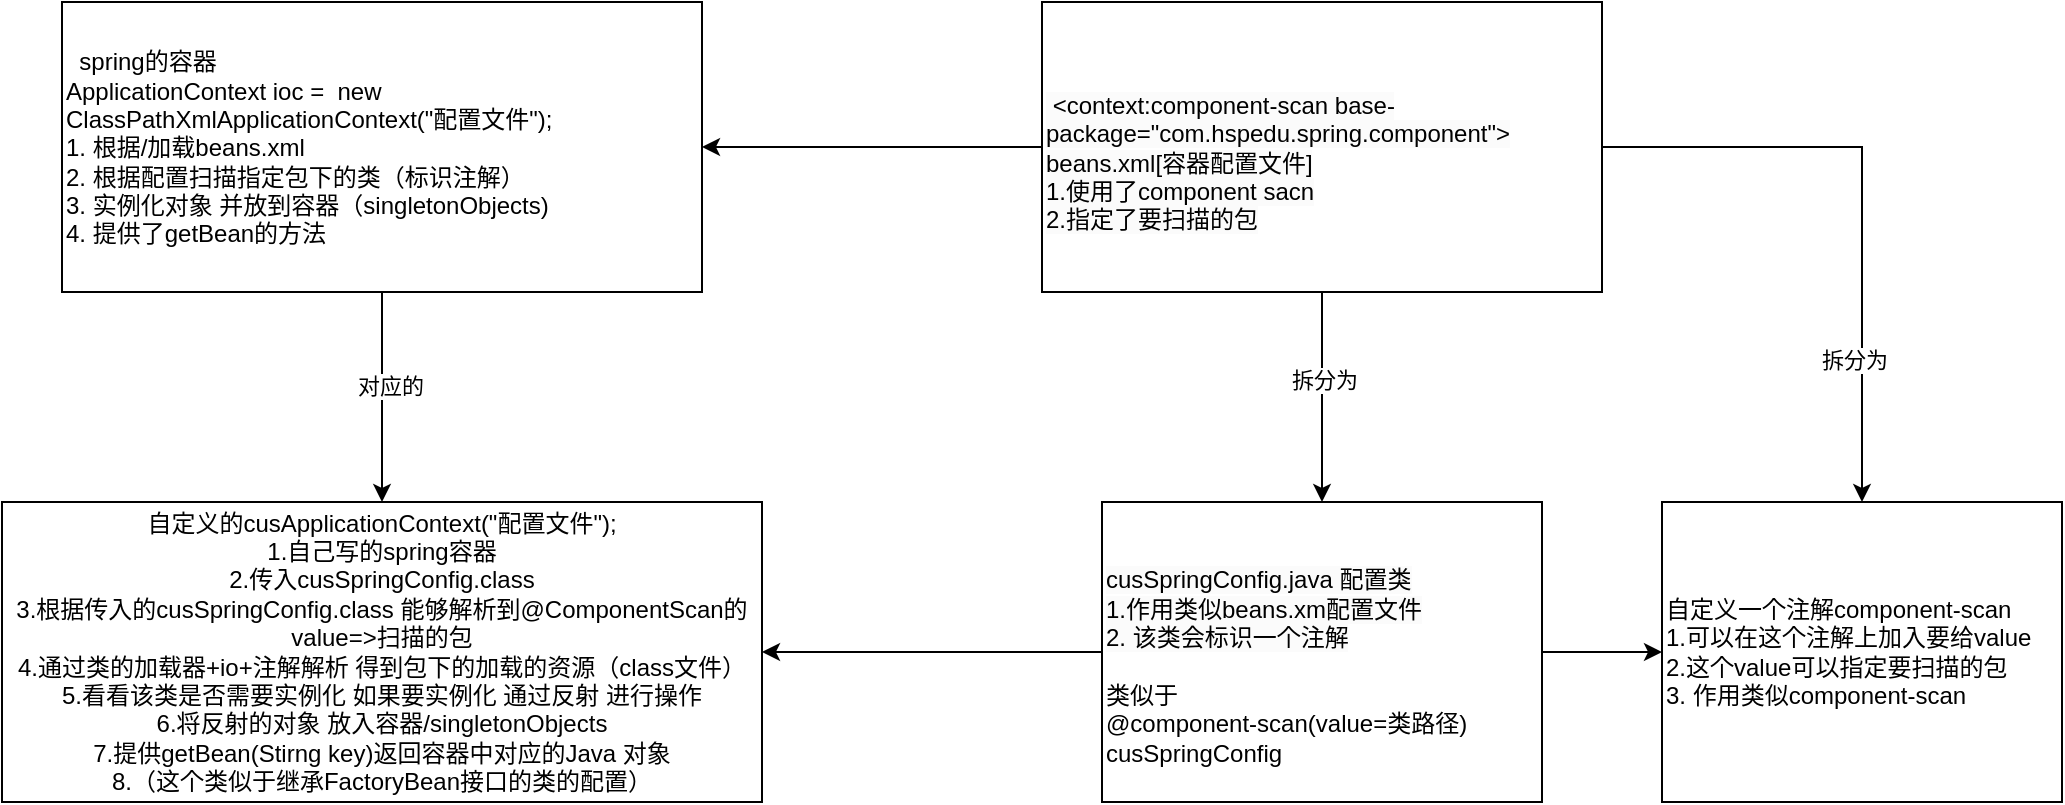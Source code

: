 <mxfile version="22.0.8" type="github">
  <diagram name="Page-1" id="soIrHBEtLX5w9lc7Hw6Y">
    <mxGraphModel dx="2284" dy="550" grid="1" gridSize="10" guides="1" tooltips="1" connect="1" arrows="1" fold="1" page="1" pageScale="1" pageWidth="850" pageHeight="1100" math="0" shadow="0">
      <root>
        <mxCell id="0" />
        <mxCell id="1" parent="0" />
        <mxCell id="kOco0NtQo6F_7J6Y6AoB-16" style="edgeStyle=orthogonalEdgeStyle;rounded=0;orthogonalLoop=1;jettySize=auto;html=1;" edge="1" parent="1" source="kOco0NtQo6F_7J6Y6AoB-4" target="kOco0NtQo6F_7J6Y6AoB-14">
          <mxGeometry relative="1" as="geometry" />
        </mxCell>
        <mxCell id="kOco0NtQo6F_7J6Y6AoB-17" value="对应的&lt;br&gt;" style="edgeLabel;html=1;align=center;verticalAlign=middle;resizable=0;points=[];" vertex="1" connectable="0" parent="kOco0NtQo6F_7J6Y6AoB-16">
          <mxGeometry x="-0.105" y="4" relative="1" as="geometry">
            <mxPoint as="offset" />
          </mxGeometry>
        </mxCell>
        <mxCell id="kOco0NtQo6F_7J6Y6AoB-4" value="&amp;nbsp; spring的容器&lt;br&gt;ApplicationContext ioc =&amp;nbsp; new ClassPathXmlApplicationContext(&quot;配置文件&quot;);&lt;br&gt;1. 根据/加载beans.xml&lt;br&gt;2. 根据配置扫描指定包下的类（标识注解）&lt;br&gt;3. 实例化对象 并放到容器（singletonObjects)&lt;br&gt;4. 提供了getBean的方法" style="whiteSpace=wrap;html=1;align=left;" vertex="1" parent="1">
          <mxGeometry x="20" y="40" width="320" height="145" as="geometry" />
        </mxCell>
        <mxCell id="kOco0NtQo6F_7J6Y6AoB-10" style="edgeStyle=orthogonalEdgeStyle;rounded=0;orthogonalLoop=1;jettySize=auto;html=1;entryX=1;entryY=0.5;entryDx=0;entryDy=0;" edge="1" parent="1" source="kOco0NtQo6F_7J6Y6AoB-9" target="kOco0NtQo6F_7J6Y6AoB-4">
          <mxGeometry relative="1" as="geometry" />
        </mxCell>
        <mxCell id="kOco0NtQo6F_7J6Y6AoB-19" style="edgeStyle=orthogonalEdgeStyle;rounded=0;orthogonalLoop=1;jettySize=auto;html=1;entryX=0.5;entryY=0;entryDx=0;entryDy=0;" edge="1" parent="1" source="kOco0NtQo6F_7J6Y6AoB-9" target="kOco0NtQo6F_7J6Y6AoB-12">
          <mxGeometry relative="1" as="geometry" />
        </mxCell>
        <mxCell id="kOco0NtQo6F_7J6Y6AoB-21" value="拆分为" style="edgeLabel;html=1;align=center;verticalAlign=middle;resizable=0;points=[];" vertex="1" connectable="0" parent="kOco0NtQo6F_7J6Y6AoB-19">
          <mxGeometry x="-0.162" y="1" relative="1" as="geometry">
            <mxPoint as="offset" />
          </mxGeometry>
        </mxCell>
        <mxCell id="kOco0NtQo6F_7J6Y6AoB-20" style="edgeStyle=orthogonalEdgeStyle;rounded=0;orthogonalLoop=1;jettySize=auto;html=1;" edge="1" parent="1" source="kOco0NtQo6F_7J6Y6AoB-9" target="kOco0NtQo6F_7J6Y6AoB-11">
          <mxGeometry relative="1" as="geometry" />
        </mxCell>
        <mxCell id="kOco0NtQo6F_7J6Y6AoB-22" value="拆分为" style="edgeLabel;html=1;align=center;verticalAlign=middle;resizable=0;points=[];" vertex="1" connectable="0" parent="kOco0NtQo6F_7J6Y6AoB-20">
          <mxGeometry x="0.539" y="-4" relative="1" as="geometry">
            <mxPoint as="offset" />
          </mxGeometry>
        </mxCell>
        <mxCell id="kOco0NtQo6F_7J6Y6AoB-9" value="&lt;br&gt;&lt;span style=&quot;color: rgb(0, 0, 0); font-family: Helvetica; font-size: 12px; font-style: normal; font-variant-ligatures: normal; font-variant-caps: normal; font-weight: 400; letter-spacing: normal; orphans: 2; text-indent: 0px; text-transform: none; widows: 2; word-spacing: 0px; -webkit-text-stroke-width: 0px; background-color: rgb(251, 251, 251); text-decoration-thickness: initial; text-decoration-style: initial; text-decoration-color: initial; float: none; display: inline !important;&quot;&gt;&amp;nbsp;&amp;lt;context:component-scan base-package=&quot;com.hspedu.spring.component&quot;&amp;gt;&lt;/span&gt;&lt;br style=&quot;border-color: var(--border-color); color: rgb(0, 0, 0); font-family: Helvetica; font-size: 12px; font-style: normal; font-variant-ligatures: normal; font-variant-caps: normal; font-weight: 400; letter-spacing: normal; orphans: 2; text-indent: 0px; text-transform: none; widows: 2; word-spacing: 0px; -webkit-text-stroke-width: 0px; background-color: rgb(251, 251, 251); text-decoration-thickness: initial; text-decoration-style: initial; text-decoration-color: initial;&quot;&gt;&lt;span style=&quot;color: rgb(0, 0, 0); font-family: Helvetica; font-size: 12px; font-style: normal; font-variant-ligatures: normal; font-variant-caps: normal; font-weight: 400; letter-spacing: normal; orphans: 2; text-indent: 0px; text-transform: none; widows: 2; word-spacing: 0px; -webkit-text-stroke-width: 0px; background-color: rgb(251, 251, 251); text-decoration-thickness: initial; text-decoration-style: initial; text-decoration-color: initial; float: none; display: inline !important;&quot;&gt;beans.xml[容器配置文件]&lt;/span&gt;&lt;br style=&quot;border-color: var(--border-color); color: rgb(0, 0, 0); font-family: Helvetica; font-size: 12px; font-style: normal; font-variant-ligatures: normal; font-variant-caps: normal; font-weight: 400; letter-spacing: normal; orphans: 2; text-indent: 0px; text-transform: none; widows: 2; word-spacing: 0px; -webkit-text-stroke-width: 0px; background-color: rgb(251, 251, 251); text-decoration-thickness: initial; text-decoration-style: initial; text-decoration-color: initial;&quot;&gt;&lt;span style=&quot;color: rgb(0, 0, 0); font-family: Helvetica; font-size: 12px; font-style: normal; font-variant-ligatures: normal; font-variant-caps: normal; font-weight: 400; letter-spacing: normal; orphans: 2; text-indent: 0px; text-transform: none; widows: 2; word-spacing: 0px; -webkit-text-stroke-width: 0px; background-color: rgb(251, 251, 251); text-decoration-thickness: initial; text-decoration-style: initial; text-decoration-color: initial; float: none; display: inline !important;&quot;&gt;1.使用了component sacn&lt;/span&gt;&lt;br style=&quot;border-color: var(--border-color); color: rgb(0, 0, 0); font-family: Helvetica; font-size: 12px; font-style: normal; font-variant-ligatures: normal; font-variant-caps: normal; font-weight: 400; letter-spacing: normal; orphans: 2; text-indent: 0px; text-transform: none; widows: 2; word-spacing: 0px; -webkit-text-stroke-width: 0px; background-color: rgb(251, 251, 251); text-decoration-thickness: initial; text-decoration-style: initial; text-decoration-color: initial;&quot;&gt;&lt;span style=&quot;color: rgb(0, 0, 0); font-family: Helvetica; font-size: 12px; font-style: normal; font-variant-ligatures: normal; font-variant-caps: normal; font-weight: 400; letter-spacing: normal; orphans: 2; text-indent: 0px; text-transform: none; widows: 2; word-spacing: 0px; -webkit-text-stroke-width: 0px; background-color: rgb(251, 251, 251); text-decoration-thickness: initial; text-decoration-style: initial; text-decoration-color: initial; float: none; display: inline !important;&quot;&gt;2.指定了要扫描的包&lt;/span&gt;&lt;br&gt;" style="rounded=0;whiteSpace=wrap;html=1;align=left;" vertex="1" parent="1">
          <mxGeometry x="510" y="40" width="280" height="145" as="geometry" />
        </mxCell>
        <mxCell id="kOco0NtQo6F_7J6Y6AoB-11" value="自定义一个注解component-scan&lt;br style=&quot;border-color: var(--border-color);&quot;&gt;&lt;span style=&quot;&quot;&gt;1.可以在这个注解上加入要给value&lt;/span&gt;&lt;br style=&quot;border-color: var(--border-color);&quot;&gt;&lt;span style=&quot;&quot;&gt;2.这个value可以指定要扫描的包&lt;/span&gt;&lt;br style=&quot;border-color: var(--border-color);&quot;&gt;&lt;span style=&quot;&quot;&gt;3. 作用类似component-scan&lt;/span&gt;" style="rounded=0;whiteSpace=wrap;html=1;align=left;" vertex="1" parent="1">
          <mxGeometry x="820" y="290" width="200" height="150" as="geometry" />
        </mxCell>
        <mxCell id="kOco0NtQo6F_7J6Y6AoB-13" style="edgeStyle=orthogonalEdgeStyle;rounded=0;orthogonalLoop=1;jettySize=auto;html=1;" edge="1" parent="1" source="kOco0NtQo6F_7J6Y6AoB-12" target="kOco0NtQo6F_7J6Y6AoB-11">
          <mxGeometry relative="1" as="geometry" />
        </mxCell>
        <mxCell id="kOco0NtQo6F_7J6Y6AoB-23" style="edgeStyle=orthogonalEdgeStyle;rounded=0;orthogonalLoop=1;jettySize=auto;html=1;exitX=0;exitY=0.5;exitDx=0;exitDy=0;entryX=1;entryY=0.5;entryDx=0;entryDy=0;" edge="1" parent="1" source="kOco0NtQo6F_7J6Y6AoB-12" target="kOco0NtQo6F_7J6Y6AoB-14">
          <mxGeometry relative="1" as="geometry" />
        </mxCell>
        <mxCell id="kOco0NtQo6F_7J6Y6AoB-12" value="&lt;br&gt;&lt;span style=&quot;color: rgb(0, 0, 0); font-family: Helvetica; font-size: 12px; font-style: normal; font-variant-ligatures: normal; font-variant-caps: normal; font-weight: 400; letter-spacing: normal; orphans: 2; text-indent: 0px; text-transform: none; widows: 2; word-spacing: 0px; -webkit-text-stroke-width: 0px; background-color: rgb(251, 251, 251); text-decoration-thickness: initial; text-decoration-style: initial; text-decoration-color: initial; float: none; display: inline !important;&quot;&gt;cusSpringConfig.java 配置类&lt;/span&gt;&lt;br style=&quot;border-color: var(--border-color); color: rgb(0, 0, 0); font-family: Helvetica; font-size: 12px; font-style: normal; font-variant-ligatures: normal; font-variant-caps: normal; font-weight: 400; letter-spacing: normal; orphans: 2; text-indent: 0px; text-transform: none; widows: 2; word-spacing: 0px; -webkit-text-stroke-width: 0px; background-color: rgb(251, 251, 251); text-decoration-thickness: initial; text-decoration-style: initial; text-decoration-color: initial;&quot;&gt;&lt;span style=&quot;color: rgb(0, 0, 0); font-family: Helvetica; font-size: 12px; font-style: normal; font-variant-ligatures: normal; font-variant-caps: normal; font-weight: 400; letter-spacing: normal; orphans: 2; text-indent: 0px; text-transform: none; widows: 2; word-spacing: 0px; -webkit-text-stroke-width: 0px; background-color: rgb(251, 251, 251); text-decoration-thickness: initial; text-decoration-style: initial; text-decoration-color: initial; float: none; display: inline !important;&quot;&gt;1.作用类似beans.xm配置文件&lt;/span&gt;&lt;br style=&quot;border-color: var(--border-color); color: rgb(0, 0, 0); font-family: Helvetica; font-size: 12px; font-style: normal; font-variant-ligatures: normal; font-variant-caps: normal; font-weight: 400; letter-spacing: normal; orphans: 2; text-indent: 0px; text-transform: none; widows: 2; word-spacing: 0px; -webkit-text-stroke-width: 0px; background-color: rgb(251, 251, 251); text-decoration-thickness: initial; text-decoration-style: initial; text-decoration-color: initial;&quot;&gt;&lt;span style=&quot;color: rgb(0, 0, 0); font-family: Helvetica; font-size: 12px; font-style: normal; font-variant-ligatures: normal; font-variant-caps: normal; font-weight: 400; letter-spacing: normal; orphans: 2; text-indent: 0px; text-transform: none; widows: 2; word-spacing: 0px; -webkit-text-stroke-width: 0px; background-color: rgb(251, 251, 251); text-decoration-thickness: initial; text-decoration-style: initial; text-decoration-color: initial; float: none; display: inline !important;&quot;&gt;2. 该类会标识一个注解&lt;br&gt;&lt;/span&gt;&lt;br&gt;类似于&lt;br&gt;@component-scan(value=类路径)&lt;br&gt;cusSpringConfig" style="rounded=0;whiteSpace=wrap;html=1;align=left;" vertex="1" parent="1">
          <mxGeometry x="540" y="290" width="220" height="150" as="geometry" />
        </mxCell>
        <mxCell id="kOco0NtQo6F_7J6Y6AoB-14" value="自定义的cusApplicationContext(&quot;配置文件&quot;);&lt;br&gt;1.自己写的spring容器&lt;br&gt;2.传入cusSpringConfig.class&lt;br&gt;3.根据传入的cusSpringConfig.class 能够解析到@ComponentScan的value=&amp;gt;扫描的包&lt;br&gt;4.通过类的加载器+io+注解解析 得到包下的加载的资源（class文件）&lt;br&gt;5.看看该类是否需要实例化 如果要实例化 通过反射 进行操作&lt;br&gt;6.将反射的对象 放入容器/singletonObjects&lt;br&gt;7.提供getBean(Stirng key)返回容器中对应的Java 对象&lt;br&gt;8.（这个类似于继承FactoryBean接口的类的配置&lt;span style=&quot;background-color: initial;&quot;&gt;）&lt;/span&gt;" style="rounded=0;whiteSpace=wrap;html=1;" vertex="1" parent="1">
          <mxGeometry x="-10" y="290" width="380" height="150" as="geometry" />
        </mxCell>
      </root>
    </mxGraphModel>
  </diagram>
</mxfile>
